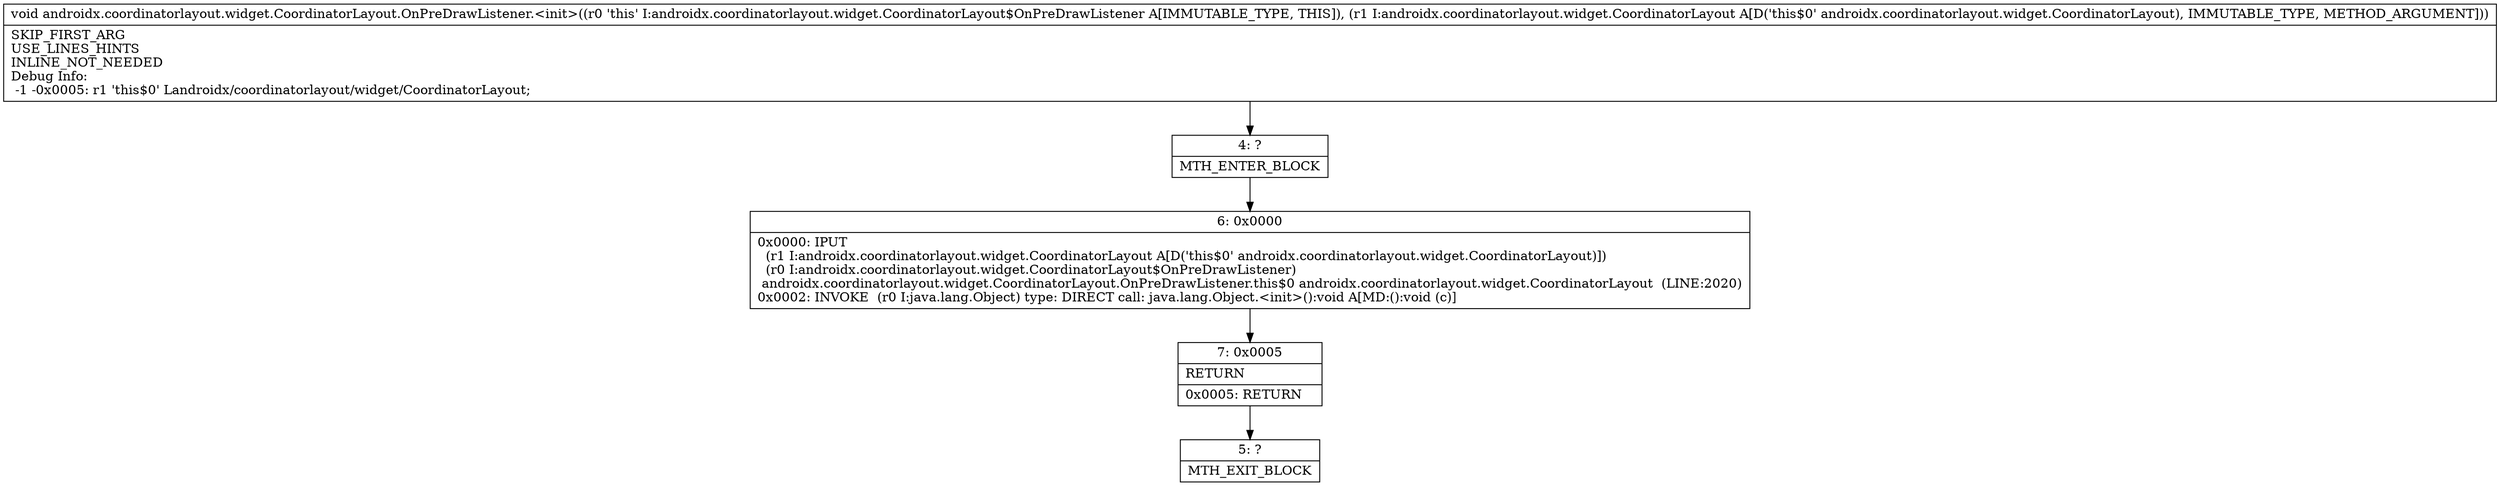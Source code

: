 digraph "CFG forandroidx.coordinatorlayout.widget.CoordinatorLayout.OnPreDrawListener.\<init\>(Landroidx\/coordinatorlayout\/widget\/CoordinatorLayout;)V" {
Node_4 [shape=record,label="{4\:\ ?|MTH_ENTER_BLOCK\l}"];
Node_6 [shape=record,label="{6\:\ 0x0000|0x0000: IPUT  \l  (r1 I:androidx.coordinatorlayout.widget.CoordinatorLayout A[D('this$0' androidx.coordinatorlayout.widget.CoordinatorLayout)])\l  (r0 I:androidx.coordinatorlayout.widget.CoordinatorLayout$OnPreDrawListener)\l androidx.coordinatorlayout.widget.CoordinatorLayout.OnPreDrawListener.this$0 androidx.coordinatorlayout.widget.CoordinatorLayout  (LINE:2020)\l0x0002: INVOKE  (r0 I:java.lang.Object) type: DIRECT call: java.lang.Object.\<init\>():void A[MD:():void (c)]\l}"];
Node_7 [shape=record,label="{7\:\ 0x0005|RETURN\l|0x0005: RETURN   \l}"];
Node_5 [shape=record,label="{5\:\ ?|MTH_EXIT_BLOCK\l}"];
MethodNode[shape=record,label="{void androidx.coordinatorlayout.widget.CoordinatorLayout.OnPreDrawListener.\<init\>((r0 'this' I:androidx.coordinatorlayout.widget.CoordinatorLayout$OnPreDrawListener A[IMMUTABLE_TYPE, THIS]), (r1 I:androidx.coordinatorlayout.widget.CoordinatorLayout A[D('this$0' androidx.coordinatorlayout.widget.CoordinatorLayout), IMMUTABLE_TYPE, METHOD_ARGUMENT]))  | SKIP_FIRST_ARG\lUSE_LINES_HINTS\lINLINE_NOT_NEEDED\lDebug Info:\l  \-1 \-0x0005: r1 'this$0' Landroidx\/coordinatorlayout\/widget\/CoordinatorLayout;\l}"];
MethodNode -> Node_4;Node_4 -> Node_6;
Node_6 -> Node_7;
Node_7 -> Node_5;
}

